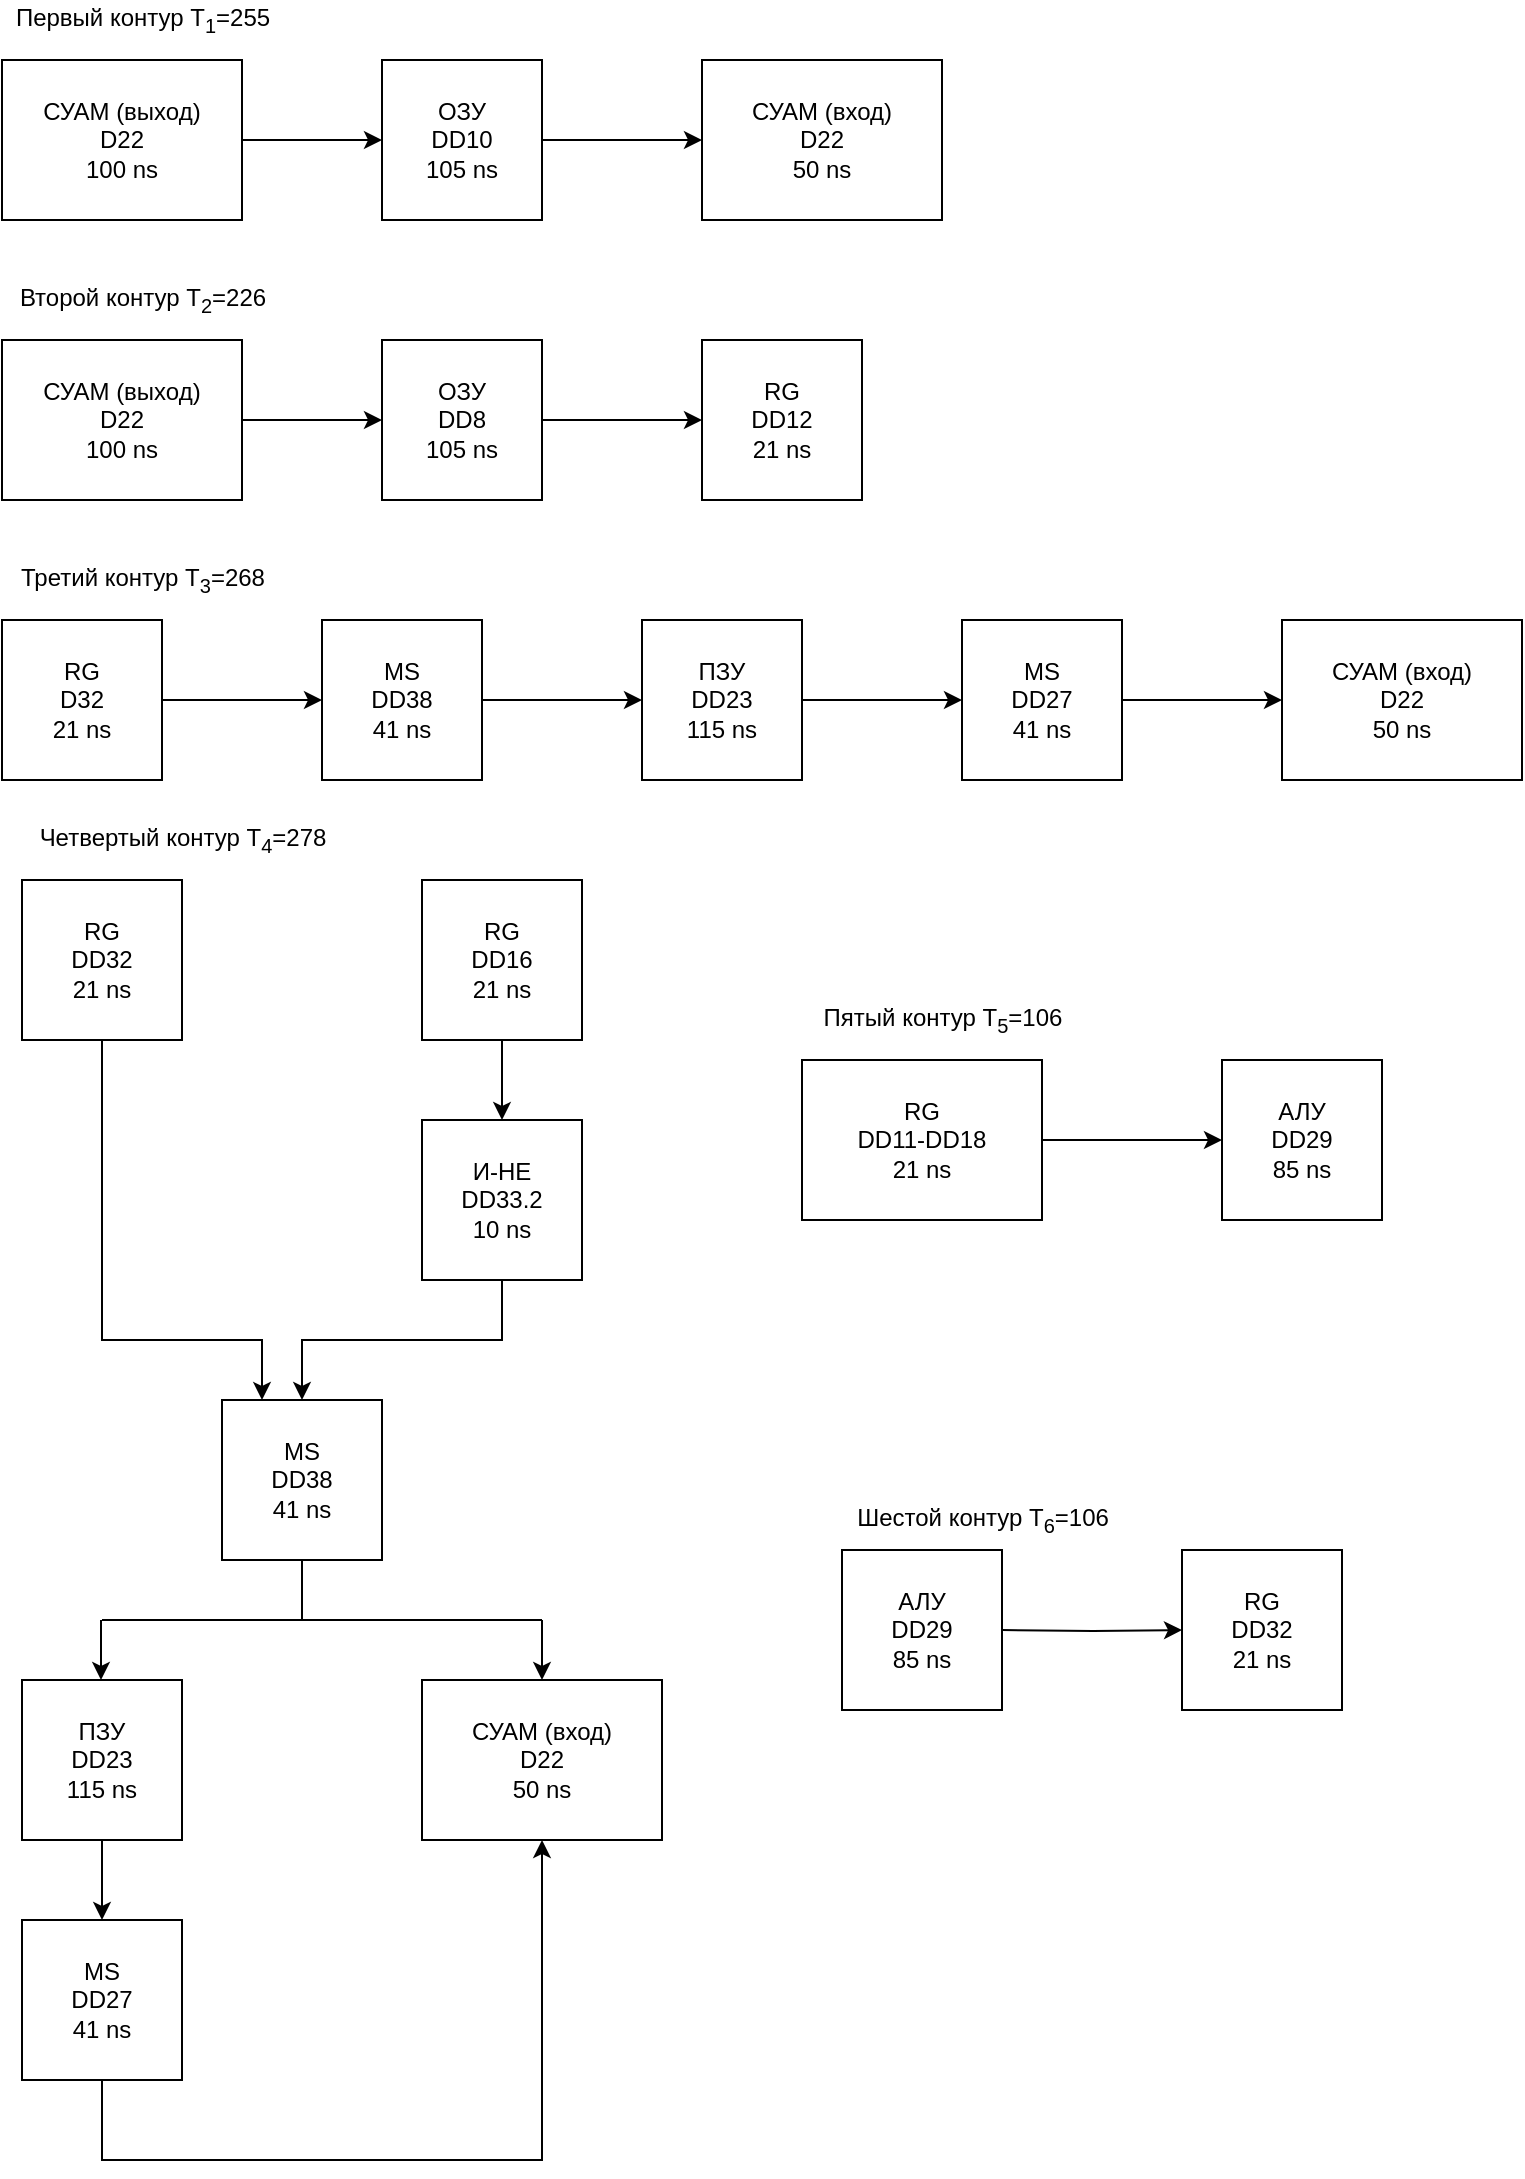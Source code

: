 <mxfile version="17.2.4" type="github"><diagram id="z99LCp0zbRV-eAy8VSDS" name="Page-1"><mxGraphModel dx="1455" dy="942" grid="1" gridSize="10" guides="1" tooltips="1" connect="1" arrows="1" fold="1" page="1" pageScale="1" pageWidth="827" pageHeight="1169" math="0" shadow="0"><root><mxCell id="0"/><mxCell id="1" parent="0"/><mxCell id="Oza5MKTOZBEmR3tSybwm-26" value="" style="edgeStyle=orthogonalEdgeStyle;rounded=0;orthogonalLoop=1;jettySize=auto;html=1;" edge="1" parent="1" source="Oza5MKTOZBEmR3tSybwm-3" target="Oza5MKTOZBEmR3tSybwm-23"><mxGeometry relative="1" as="geometry"/></mxCell><mxCell id="Oza5MKTOZBEmR3tSybwm-3" value="&lt;div&gt;ОЗУ&lt;/div&gt;&lt;div&gt;DD10&lt;/div&gt;&lt;div&gt;105 ns&lt;br&gt;&lt;/div&gt;" style="whiteSpace=wrap;html=1;aspect=fixed;" vertex="1" parent="1"><mxGeometry x="230" y="60" width="80" height="80" as="geometry"/></mxCell><mxCell id="Oza5MKTOZBEmR3tSybwm-10" value="" style="edgeStyle=orthogonalEdgeStyle;rounded=0;orthogonalLoop=1;jettySize=auto;html=1;" edge="1" parent="1" source="Oza5MKTOZBEmR3tSybwm-11" target="Oza5MKTOZBEmR3tSybwm-12"><mxGeometry relative="1" as="geometry"/></mxCell><mxCell id="Oza5MKTOZBEmR3tSybwm-11" value="&lt;div&gt;ОЗУ&lt;/div&gt;&lt;div&gt;DD8&lt;/div&gt;&lt;div&gt;105 ns&lt;br&gt;&lt;/div&gt;" style="whiteSpace=wrap;html=1;aspect=fixed;" vertex="1" parent="1"><mxGeometry x="230" y="200" width="80" height="80" as="geometry"/></mxCell><mxCell id="Oza5MKTOZBEmR3tSybwm-12" value="&lt;div&gt;RG&lt;br&gt;&lt;/div&gt;&lt;div&gt;DD12&lt;/div&gt;&lt;div&gt;21 ns&lt;br&gt;&lt;/div&gt;" style="whiteSpace=wrap;html=1;aspect=fixed;" vertex="1" parent="1"><mxGeometry x="390" y="200" width="80" height="80" as="geometry"/></mxCell><mxCell id="Oza5MKTOZBEmR3tSybwm-13" value="" style="edgeStyle=orthogonalEdgeStyle;rounded=0;orthogonalLoop=1;jettySize=auto;html=1;" edge="1" parent="1" source="Oza5MKTOZBEmR3tSybwm-14" target="Oza5MKTOZBEmR3tSybwm-16"><mxGeometry relative="1" as="geometry"/></mxCell><mxCell id="Oza5MKTOZBEmR3tSybwm-14" value="&lt;div&gt;RG&lt;br&gt;&lt;/div&gt;&lt;div&gt;D32&lt;/div&gt;&lt;div&gt;21 ns&lt;br&gt;&lt;/div&gt;" style="whiteSpace=wrap;html=1;aspect=fixed;" vertex="1" parent="1"><mxGeometry x="40" y="340" width="80" height="80" as="geometry"/></mxCell><mxCell id="Oza5MKTOZBEmR3tSybwm-15" value="" style="edgeStyle=orthogonalEdgeStyle;rounded=0;orthogonalLoop=1;jettySize=auto;html=1;" edge="1" parent="1" source="Oza5MKTOZBEmR3tSybwm-16" target="Oza5MKTOZBEmR3tSybwm-17"><mxGeometry relative="1" as="geometry"/></mxCell><mxCell id="Oza5MKTOZBEmR3tSybwm-16" value="&lt;div&gt;MS&lt;/div&gt;&lt;div&gt;DD38&lt;/div&gt;&lt;div&gt;41 ns&lt;br&gt;&lt;/div&gt;" style="whiteSpace=wrap;html=1;aspect=fixed;" vertex="1" parent="1"><mxGeometry x="200" y="340" width="80" height="80" as="geometry"/></mxCell><mxCell id="Oza5MKTOZBEmR3tSybwm-30" value="" style="edgeStyle=orthogonalEdgeStyle;rounded=0;orthogonalLoop=1;jettySize=auto;html=1;" edge="1" parent="1" source="Oza5MKTOZBEmR3tSybwm-17" target="Oza5MKTOZBEmR3tSybwm-18"><mxGeometry relative="1" as="geometry"/></mxCell><mxCell id="Oza5MKTOZBEmR3tSybwm-17" value="&lt;div&gt;ПЗУ&lt;br&gt;&lt;/div&gt;&lt;div&gt;DD23&lt;/div&gt;&lt;div&gt;115 ns&lt;br&gt;&lt;/div&gt;" style="whiteSpace=wrap;html=1;aspect=fixed;" vertex="1" parent="1"><mxGeometry x="360" y="340" width="80" height="80" as="geometry"/></mxCell><mxCell id="Oza5MKTOZBEmR3tSybwm-31" value="" style="edgeStyle=orthogonalEdgeStyle;rounded=0;orthogonalLoop=1;jettySize=auto;html=1;" edge="1" parent="1" source="Oza5MKTOZBEmR3tSybwm-18" target="Oza5MKTOZBEmR3tSybwm-29"><mxGeometry relative="1" as="geometry"/></mxCell><mxCell id="Oza5MKTOZBEmR3tSybwm-18" value="&lt;div&gt;MS&lt;/div&gt;&lt;div&gt;DD27&lt;/div&gt;&lt;div&gt;41 ns&lt;br&gt;&lt;/div&gt;" style="whiteSpace=wrap;html=1;aspect=fixed;" vertex="1" parent="1"><mxGeometry x="520" y="340" width="80" height="80" as="geometry"/></mxCell><mxCell id="Oza5MKTOZBEmR3tSybwm-25" value="" style="edgeStyle=orthogonalEdgeStyle;rounded=0;orthogonalLoop=1;jettySize=auto;html=1;" edge="1" parent="1" source="Oza5MKTOZBEmR3tSybwm-21" target="Oza5MKTOZBEmR3tSybwm-3"><mxGeometry relative="1" as="geometry"/></mxCell><mxCell id="Oza5MKTOZBEmR3tSybwm-21" value="&lt;div&gt;СУАМ (выход)&lt;/div&gt;&lt;div&gt;D22&lt;/div&gt;&lt;div&gt;100 ns&lt;br&gt;&lt;/div&gt;" style="rounded=0;whiteSpace=wrap;html=1;" vertex="1" parent="1"><mxGeometry x="40" y="60" width="120" height="80" as="geometry"/></mxCell><mxCell id="Oza5MKTOZBEmR3tSybwm-23" value="&lt;div&gt;СУАМ (вход)&lt;/div&gt;&lt;div&gt;D22&lt;/div&gt;&lt;div&gt;50 ns&lt;br&gt;&lt;/div&gt;" style="rounded=0;whiteSpace=wrap;html=1;" vertex="1" parent="1"><mxGeometry x="390" y="60" width="120" height="80" as="geometry"/></mxCell><mxCell id="Oza5MKTOZBEmR3tSybwm-28" value="" style="edgeStyle=orthogonalEdgeStyle;rounded=0;orthogonalLoop=1;jettySize=auto;html=1;" edge="1" parent="1" source="Oza5MKTOZBEmR3tSybwm-27" target="Oza5MKTOZBEmR3tSybwm-11"><mxGeometry relative="1" as="geometry"/></mxCell><mxCell id="Oza5MKTOZBEmR3tSybwm-27" value="&lt;div&gt;СУАМ (выход)&lt;/div&gt;&lt;div&gt;D22&lt;/div&gt;&lt;div&gt;100 ns&lt;br&gt;&lt;/div&gt;" style="rounded=0;whiteSpace=wrap;html=1;" vertex="1" parent="1"><mxGeometry x="40" y="200" width="120" height="80" as="geometry"/></mxCell><mxCell id="Oza5MKTOZBEmR3tSybwm-29" value="&lt;div&gt;СУАМ (вход)&lt;/div&gt;&lt;div&gt;D22&lt;/div&gt;&lt;div&gt;50 ns&lt;br&gt;&lt;/div&gt;" style="rounded=0;whiteSpace=wrap;html=1;" vertex="1" parent="1"><mxGeometry x="680" y="340" width="120" height="80" as="geometry"/></mxCell><mxCell id="Oza5MKTOZBEmR3tSybwm-32" value="&lt;div&gt;RG&lt;br&gt;&lt;/div&gt;&lt;div&gt;DD32&lt;/div&gt;&lt;div&gt;21 ns&lt;br&gt;&lt;/div&gt;" style="whiteSpace=wrap;html=1;aspect=fixed;" vertex="1" parent="1"><mxGeometry x="50" y="470" width="80" height="80" as="geometry"/></mxCell><mxCell id="Oza5MKTOZBEmR3tSybwm-39" value="" style="edgeStyle=orthogonalEdgeStyle;rounded=0;orthogonalLoop=1;jettySize=auto;html=1;" edge="1" parent="1" source="Oza5MKTOZBEmR3tSybwm-33" target="Oza5MKTOZBEmR3tSybwm-34"><mxGeometry relative="1" as="geometry"/></mxCell><mxCell id="Oza5MKTOZBEmR3tSybwm-33" value="&lt;div&gt;RG&lt;br&gt;&lt;/div&gt;&lt;div&gt;DD16&lt;/div&gt;&lt;div&gt;21 ns&lt;br&gt;&lt;/div&gt;" style="whiteSpace=wrap;html=1;aspect=fixed;" vertex="1" parent="1"><mxGeometry x="250" y="470" width="80" height="80" as="geometry"/></mxCell><mxCell id="Oza5MKTOZBEmR3tSybwm-40" style="edgeStyle=orthogonalEdgeStyle;rounded=0;orthogonalLoop=1;jettySize=auto;html=1;exitX=0.5;exitY=1;exitDx=0;exitDy=0;entryX=0.5;entryY=0;entryDx=0;entryDy=0;" edge="1" parent="1" source="Oza5MKTOZBEmR3tSybwm-34" target="Oza5MKTOZBEmR3tSybwm-35"><mxGeometry relative="1" as="geometry"/></mxCell><mxCell id="Oza5MKTOZBEmR3tSybwm-34" value="&lt;div&gt;И-НЕ&lt;br&gt;&lt;/div&gt;&lt;div&gt;DD33.2&lt;/div&gt;&lt;div&gt;10 ns&lt;br&gt;&lt;/div&gt;" style="whiteSpace=wrap;html=1;aspect=fixed;" vertex="1" parent="1"><mxGeometry x="250" y="590" width="80" height="80" as="geometry"/></mxCell><mxCell id="Oza5MKTOZBEmR3tSybwm-35" value="&lt;div&gt;MS&lt;br&gt;&lt;/div&gt;&lt;div&gt;DD38&lt;/div&gt;&lt;div&gt;41 ns&lt;br&gt;&lt;/div&gt;" style="whiteSpace=wrap;html=1;aspect=fixed;" vertex="1" parent="1"><mxGeometry x="150" y="730" width="80" height="80" as="geometry"/></mxCell><mxCell id="Oza5MKTOZBEmR3tSybwm-49" value="" style="edgeStyle=orthogonalEdgeStyle;rounded=0;orthogonalLoop=1;jettySize=auto;html=1;" edge="1" parent="1" source="Oza5MKTOZBEmR3tSybwm-36" target="Oza5MKTOZBEmR3tSybwm-37"><mxGeometry relative="1" as="geometry"/></mxCell><mxCell id="Oza5MKTOZBEmR3tSybwm-36" value="&lt;div&gt;ПЗУ&lt;br&gt;&lt;/div&gt;&lt;div&gt;DD23&lt;/div&gt;&lt;div&gt;115 ns&lt;br&gt;&lt;/div&gt;" style="whiteSpace=wrap;html=1;aspect=fixed;" vertex="1" parent="1"><mxGeometry x="50" y="870" width="80" height="80" as="geometry"/></mxCell><mxCell id="Oza5MKTOZBEmR3tSybwm-37" value="&lt;div&gt;MS&lt;/div&gt;&lt;div&gt;DD27&lt;/div&gt;&lt;div&gt;41 ns&lt;br&gt;&lt;/div&gt;" style="whiteSpace=wrap;html=1;aspect=fixed;" vertex="1" parent="1"><mxGeometry x="50" y="990" width="80" height="80" as="geometry"/></mxCell><mxCell id="Oza5MKTOZBEmR3tSybwm-38" value="&lt;div&gt;СУАМ (вход)&lt;/div&gt;&lt;div&gt;D22&lt;/div&gt;&lt;div&gt;50 ns&lt;br&gt;&lt;/div&gt;" style="rounded=0;whiteSpace=wrap;html=1;" vertex="1" parent="1"><mxGeometry x="250" y="870" width="120" height="80" as="geometry"/></mxCell><mxCell id="Oza5MKTOZBEmR3tSybwm-44" value="" style="endArrow=classic;html=1;rounded=0;exitX=0.5;exitY=1;exitDx=0;exitDy=0;entryX=0.25;entryY=0;entryDx=0;entryDy=0;" edge="1" parent="1" source="Oza5MKTOZBEmR3tSybwm-32" target="Oza5MKTOZBEmR3tSybwm-35"><mxGeometry width="50" height="50" relative="1" as="geometry"><mxPoint x="400" y="770" as="sourcePoint"/><mxPoint x="170" y="720" as="targetPoint"/><Array as="points"><mxPoint x="90" y="700"/><mxPoint x="170" y="700"/></Array></mxGeometry></mxCell><mxCell id="Oza5MKTOZBEmR3tSybwm-45" value="" style="endArrow=none;html=1;rounded=0;" edge="1" parent="1"><mxGeometry width="50" height="50" relative="1" as="geometry"><mxPoint x="90" y="840" as="sourcePoint"/><mxPoint x="310" y="840" as="targetPoint"/></mxGeometry></mxCell><mxCell id="Oza5MKTOZBEmR3tSybwm-46" value="" style="endArrow=none;html=1;rounded=0;entryX=0.5;entryY=1;entryDx=0;entryDy=0;" edge="1" parent="1" target="Oza5MKTOZBEmR3tSybwm-35"><mxGeometry width="50" height="50" relative="1" as="geometry"><mxPoint x="190" y="840" as="sourcePoint"/><mxPoint x="450" y="790" as="targetPoint"/></mxGeometry></mxCell><mxCell id="Oza5MKTOZBEmR3tSybwm-47" value="" style="endArrow=classic;html=1;rounded=0;entryX=0.5;entryY=0;entryDx=0;entryDy=0;" edge="1" parent="1" target="Oza5MKTOZBEmR3tSybwm-38"><mxGeometry width="50" height="50" relative="1" as="geometry"><mxPoint x="310" y="840" as="sourcePoint"/><mxPoint x="450" y="790" as="targetPoint"/></mxGeometry></mxCell><mxCell id="Oza5MKTOZBEmR3tSybwm-48" value="" style="endArrow=classic;html=1;rounded=0;entryX=0.5;entryY=0;entryDx=0;entryDy=0;" edge="1" parent="1"><mxGeometry width="50" height="50" relative="1" as="geometry"><mxPoint x="89.5" y="840" as="sourcePoint"/><mxPoint x="89.5" y="870" as="targetPoint"/></mxGeometry></mxCell><mxCell id="Oza5MKTOZBEmR3tSybwm-50" value="" style="endArrow=classic;html=1;rounded=0;exitX=0.5;exitY=1;exitDx=0;exitDy=0;" edge="1" parent="1" source="Oza5MKTOZBEmR3tSybwm-37"><mxGeometry width="50" height="50" relative="1" as="geometry"><mxPoint x="400" y="920" as="sourcePoint"/><mxPoint x="310" y="950" as="targetPoint"/><Array as="points"><mxPoint x="90" y="1110"/><mxPoint x="310" y="1110"/></Array></mxGeometry></mxCell><mxCell id="Oza5MKTOZBEmR3tSybwm-55" value="&lt;div&gt;АЛУ&lt;br&gt;&lt;/div&gt;&lt;div&gt;DD29&lt;/div&gt;&lt;div&gt;85 ns&lt;br&gt;&lt;/div&gt;" style="whiteSpace=wrap;html=1;aspect=fixed;" vertex="1" parent="1"><mxGeometry x="650" y="560" width="80" height="80" as="geometry"/></mxCell><mxCell id="Oza5MKTOZBEmR3tSybwm-56" value="" style="edgeStyle=orthogonalEdgeStyle;rounded=0;orthogonalLoop=1;jettySize=auto;html=1;" edge="1" parent="1" source="Oza5MKTOZBEmR3tSybwm-57" target="Oza5MKTOZBEmR3tSybwm-55"><mxGeometry relative="1" as="geometry"/></mxCell><mxCell id="Oza5MKTOZBEmR3tSybwm-57" value="&lt;div&gt;RG&lt;br&gt;&lt;/div&gt;&lt;div&gt;DD11-DD18&lt;/div&gt;&lt;div&gt;21 ns&lt;br&gt;&lt;/div&gt;" style="rounded=0;whiteSpace=wrap;html=1;" vertex="1" parent="1"><mxGeometry x="440" y="560" width="120" height="80" as="geometry"/></mxCell><mxCell id="Oza5MKTOZBEmR3tSybwm-58" value="&lt;div&gt;RG&lt;br&gt;&lt;/div&gt;&lt;div&gt;DD32&lt;/div&gt;&lt;div&gt;21 ns&lt;br&gt;&lt;/div&gt;" style="whiteSpace=wrap;html=1;aspect=fixed;" vertex="1" parent="1"><mxGeometry x="630" y="805" width="80" height="80" as="geometry"/></mxCell><mxCell id="Oza5MKTOZBEmR3tSybwm-59" value="" style="edgeStyle=orthogonalEdgeStyle;rounded=0;orthogonalLoop=1;jettySize=auto;html=1;" edge="1" parent="1" target="Oza5MKTOZBEmR3tSybwm-58"><mxGeometry relative="1" as="geometry"><mxPoint x="540" y="845" as="sourcePoint"/></mxGeometry></mxCell><mxCell id="Oza5MKTOZBEmR3tSybwm-61" value="&lt;div&gt;АЛУ&lt;br&gt;&lt;/div&gt;&lt;div&gt;DD29&lt;/div&gt;&lt;div&gt;85 ns&lt;br&gt;&lt;/div&gt;" style="whiteSpace=wrap;html=1;aspect=fixed;" vertex="1" parent="1"><mxGeometry x="460" y="805" width="80" height="80" as="geometry"/></mxCell><mxCell id="Oza5MKTOZBEmR3tSybwm-62" value="Первый контур T&lt;sub&gt;1&lt;/sub&gt;=255" style="text;html=1;align=center;verticalAlign=middle;resizable=0;points=[];autosize=1;strokeColor=none;fillColor=none;" vertex="1" parent="1"><mxGeometry x="40" y="30" width="140" height="20" as="geometry"/></mxCell><mxCell id="Oza5MKTOZBEmR3tSybwm-63" value="Второй контур T&lt;sub&gt;2&lt;/sub&gt;=226" style="text;html=1;align=center;verticalAlign=middle;resizable=0;points=[];autosize=1;strokeColor=none;fillColor=none;" vertex="1" parent="1"><mxGeometry x="40" y="170" width="140" height="20" as="geometry"/></mxCell><mxCell id="Oza5MKTOZBEmR3tSybwm-64" value="Третий контур T&lt;sub&gt;3&lt;/sub&gt;=268" style="text;html=1;align=center;verticalAlign=middle;resizable=0;points=[];autosize=1;strokeColor=none;fillColor=none;" vertex="1" parent="1"><mxGeometry x="40" y="310" width="140" height="20" as="geometry"/></mxCell><mxCell id="Oza5MKTOZBEmR3tSybwm-65" value="Четвертый контур T&lt;sub&gt;4&lt;/sub&gt;=278" style="text;html=1;align=center;verticalAlign=middle;resizable=0;points=[];autosize=1;strokeColor=none;fillColor=none;" vertex="1" parent="1"><mxGeometry x="50" y="440" width="160" height="20" as="geometry"/></mxCell><mxCell id="Oza5MKTOZBEmR3tSybwm-66" value="Пятый контур T&lt;sub&gt;5&lt;/sub&gt;=106" style="text;html=1;align=center;verticalAlign=middle;resizable=0;points=[];autosize=1;strokeColor=none;fillColor=none;" vertex="1" parent="1"><mxGeometry x="440" y="530" width="140" height="20" as="geometry"/></mxCell><mxCell id="Oza5MKTOZBEmR3tSybwm-67" value="Шестой контур T&lt;sub&gt;6&lt;/sub&gt;=106" style="text;html=1;align=center;verticalAlign=middle;resizable=0;points=[];autosize=1;strokeColor=none;fillColor=none;" vertex="1" parent="1"><mxGeometry x="460" y="780" width="140" height="20" as="geometry"/></mxCell></root></mxGraphModel></diagram></mxfile>